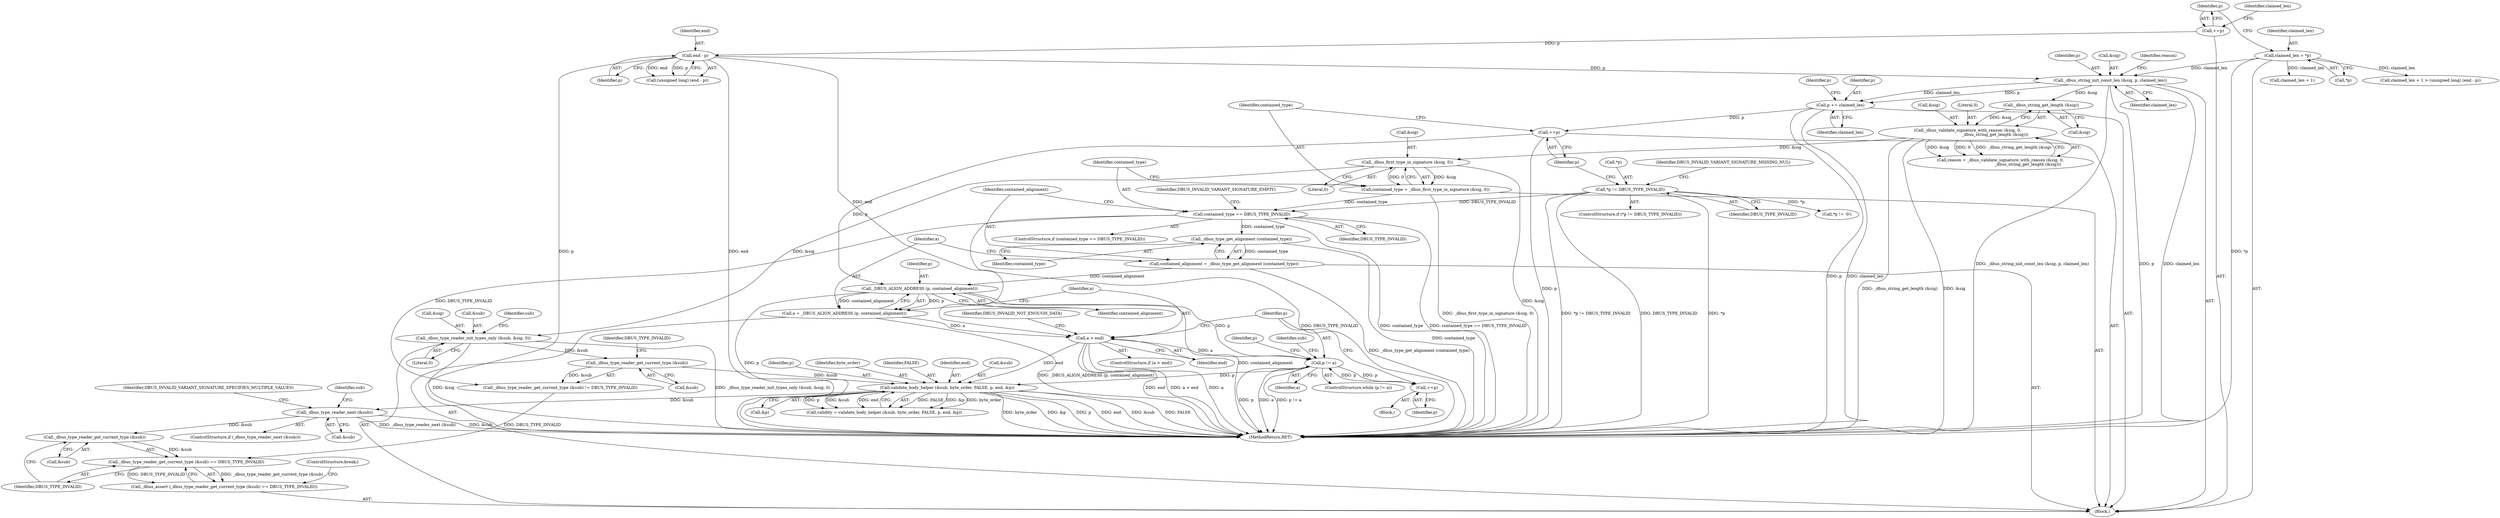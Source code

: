 digraph "0_dbus_7d65a3a6ed8815e34a99c680ac3869fde49dbbd4@API" {
"1000681" [label="(Call,_dbus_type_reader_next (&sub))"];
"1000665" [label="(Call,validate_body_helper (&sub, byte_order, FALSE, p, end, &p))"];
"1000659" [label="(Call,_dbus_type_reader_get_current_type (&sub))"];
"1000651" [label="(Call,_dbus_type_reader_init_types_only (&sub, &sig, 0))"];
"1000612" [label="(Call,_dbus_first_type_in_signature (&sig, 0))"];
"1000576" [label="(Call,_dbus_validate_signature_with_reason (&sig, 0,\n                                           _dbus_string_get_length (&sig)))"];
"1000580" [label="(Call,_dbus_string_get_length (&sig))"];
"1000569" [label="(Call,_dbus_string_init_const_len (&sig, p, claimed_len))"];
"1000564" [label="(Call,end - p)"];
"1000555" [label="(Call,++p)"];
"1000551" [label="(Call,claimed_len = *p)"];
"1000638" [label="(Call,p != a)"];
"1000649" [label="(Call,++p)"];
"1000628" [label="(Call,_DBUS_ALIGN_ADDRESS (p, contained_alignment))"];
"1000608" [label="(Call,++p)"];
"1000598" [label="(Call,p += claimed_len)"];
"1000622" [label="(Call,contained_alignment = _dbus_type_get_alignment (contained_type))"];
"1000624" [label="(Call,_dbus_type_get_alignment (contained_type))"];
"1000617" [label="(Call,contained_type == DBUS_TYPE_INVALID)"];
"1000610" [label="(Call,contained_type = _dbus_first_type_in_signature (&sig, 0))"];
"1000602" [label="(Call,*p != DBUS_TYPE_INVALID)"];
"1000632" [label="(Call,a > end)"];
"1000626" [label="(Call,a = _DBUS_ALIGN_ADDRESS (p, contained_alignment))"];
"1000688" [label="(Call,_dbus_type_reader_get_current_type (&sub))"];
"1000687" [label="(Call,_dbus_type_reader_get_current_type (&sub) == DBUS_TYPE_INVALID)"];
"1000686" [label="(Call,_dbus_assert (_dbus_type_reader_get_current_type (&sub) == DBUS_TYPE_INVALID))"];
"1000625" [label="(Identifier,contained_type)"];
"1000690" [label="(Identifier,sub)"];
"1000577" [label="(Call,&sig)"];
"1000623" [label="(Identifier,contained_alignment)"];
"1000603" [label="(Call,*p)"];
"1000670" [label="(Identifier,p)"];
"1000613" [label="(Call,&sig)"];
"1000576" [label="(Call,_dbus_validate_signature_with_reason (&sig, 0,\n                                           _dbus_string_get_length (&sig)))"];
"1000692" [label="(ControlStructure,break;)"];
"1000552" [label="(Identifier,claimed_len)"];
"1000680" [label="(ControlStructure,if (_dbus_type_reader_next (&sub)))"];
"1000631" [label="(ControlStructure,if (a > end))"];
"1000656" [label="(Literal,0)"];
"1000753" [label="(MethodReturn,RET)"];
"1000612" [label="(Call,_dbus_first_type_in_signature (&sig, 0))"];
"1000685" [label="(Identifier,DBUS_INVALID_VARIANT_SIGNATURE_SPECIFIES_MULTIPLE_VALUES)"];
"1000636" [label="(Identifier,DBUS_INVALID_NOT_ENOUGH_DATA)"];
"1000689" [label="(Call,&sub)"];
"1000663" [label="(Call,validity = validate_body_helper (&sub, byte_order, FALSE, p, end, &p))"];
"1000665" [label="(Call,validate_body_helper (&sub, byte_order, FALSE, p, end, &p))"];
"1000632" [label="(Call,a > end)"];
"1000604" [label="(Identifier,p)"];
"1000688" [label="(Call,_dbus_type_reader_get_current_type (&sub))"];
"1000622" [label="(Call,contained_alignment = _dbus_type_get_alignment (contained_type))"];
"1000659" [label="(Call,_dbus_type_reader_get_current_type (&sub))"];
"1000556" [label="(Identifier,p)"];
"1000611" [label="(Identifier,contained_type)"];
"1000543" [label="(Block,)"];
"1000617" [label="(Call,contained_type == DBUS_TYPE_INVALID)"];
"1000570" [label="(Call,&sig)"];
"1000640" [label="(Identifier,a)"];
"1000662" [label="(Identifier,DBUS_TYPE_INVALID)"];
"1000559" [label="(Call,claimed_len + 1)"];
"1000566" [label="(Identifier,p)"];
"1000621" [label="(Identifier,DBUS_INVALID_VARIANT_SIGNATURE_EMPTY)"];
"1000555" [label="(Call,++p)"];
"1000653" [label="(Identifier,sub)"];
"1000560" [label="(Identifier,claimed_len)"];
"1000649" [label="(Call,++p)"];
"1000575" [label="(Identifier,reason)"];
"1000572" [label="(Identifier,p)"];
"1000624" [label="(Call,_dbus_type_get_alignment (contained_type))"];
"1000619" [label="(Identifier,DBUS_TYPE_INVALID)"];
"1000609" [label="(Identifier,p)"];
"1000668" [label="(Identifier,byte_order)"];
"1000661" [label="(Identifier,sub)"];
"1000553" [label="(Call,*p)"];
"1000579" [label="(Literal,0)"];
"1000691" [label="(Identifier,DBUS_TYPE_INVALID)"];
"1000682" [label="(Call,&sub)"];
"1000580" [label="(Call,_dbus_string_get_length (&sig))"];
"1000574" [label="(Call,reason = _dbus_validate_signature_with_reason (&sig, 0,\n                                           _dbus_string_get_length (&sig)))"];
"1000681" [label="(Call,_dbus_type_reader_next (&sub))"];
"1000687" [label="(Call,_dbus_type_reader_get_current_type (&sub) == DBUS_TYPE_INVALID)"];
"1000599" [label="(Identifier,p)"];
"1000610" [label="(Call,contained_type = _dbus_first_type_in_signature (&sig, 0))"];
"1000562" [label="(Call,(unsigned long) (end - p))"];
"1000669" [label="(Identifier,FALSE)"];
"1000607" [label="(Identifier,DBUS_INVALID_VARIANT_SIGNATURE_MISSING_NUL)"];
"1000551" [label="(Call,claimed_len = *p)"];
"1000671" [label="(Identifier,end)"];
"1000615" [label="(Literal,0)"];
"1000672" [label="(Call,&p)"];
"1000643" [label="(Call,*p != '\0')"];
"1000564" [label="(Call,end - p)"];
"1000602" [label="(Call,*p != DBUS_TYPE_INVALID)"];
"1000645" [label="(Identifier,p)"];
"1000634" [label="(Identifier,end)"];
"1000660" [label="(Call,&sub)"];
"1000573" [label="(Identifier,claimed_len)"];
"1000600" [label="(Identifier,claimed_len)"];
"1000629" [label="(Identifier,p)"];
"1000581" [label="(Call,&sig)"];
"1000686" [label="(Call,_dbus_assert (_dbus_type_reader_get_current_type (&sub) == DBUS_TYPE_INVALID))"];
"1000605" [label="(Identifier,DBUS_TYPE_INVALID)"];
"1000654" [label="(Call,&sig)"];
"1000565" [label="(Identifier,end)"];
"1000641" [label="(Block,)"];
"1000598" [label="(Call,p += claimed_len)"];
"1000601" [label="(ControlStructure,if (*p != DBUS_TYPE_INVALID))"];
"1000618" [label="(Identifier,contained_type)"];
"1000630" [label="(Identifier,contained_alignment)"];
"1000627" [label="(Identifier,a)"];
"1000666" [label="(Call,&sub)"];
"1000652" [label="(Call,&sub)"];
"1000558" [label="(Call,claimed_len + 1 > (unsigned long) (end - p))"];
"1000616" [label="(ControlStructure,if (contained_type == DBUS_TYPE_INVALID))"];
"1000637" [label="(ControlStructure,while (p != a))"];
"1000569" [label="(Call,_dbus_string_init_const_len (&sig, p, claimed_len))"];
"1000651" [label="(Call,_dbus_type_reader_init_types_only (&sub, &sig, 0))"];
"1000608" [label="(Call,++p)"];
"1000633" [label="(Identifier,a)"];
"1000628" [label="(Call,_DBUS_ALIGN_ADDRESS (p, contained_alignment))"];
"1000639" [label="(Identifier,p)"];
"1000650" [label="(Identifier,p)"];
"1000658" [label="(Call,_dbus_type_reader_get_current_type (&sub) != DBUS_TYPE_INVALID)"];
"1000638" [label="(Call,p != a)"];
"1000626" [label="(Call,a = _DBUS_ALIGN_ADDRESS (p, contained_alignment))"];
"1000681" -> "1000680"  [label="AST: "];
"1000681" -> "1000682"  [label="CFG: "];
"1000682" -> "1000681"  [label="AST: "];
"1000685" -> "1000681"  [label="CFG: "];
"1000690" -> "1000681"  [label="CFG: "];
"1000681" -> "1000753"  [label="DDG: _dbus_type_reader_next (&sub)"];
"1000681" -> "1000753"  [label="DDG: &sub"];
"1000665" -> "1000681"  [label="DDG: &sub"];
"1000681" -> "1000688"  [label="DDG: &sub"];
"1000665" -> "1000663"  [label="AST: "];
"1000665" -> "1000672"  [label="CFG: "];
"1000666" -> "1000665"  [label="AST: "];
"1000668" -> "1000665"  [label="AST: "];
"1000669" -> "1000665"  [label="AST: "];
"1000670" -> "1000665"  [label="AST: "];
"1000671" -> "1000665"  [label="AST: "];
"1000672" -> "1000665"  [label="AST: "];
"1000663" -> "1000665"  [label="CFG: "];
"1000665" -> "1000753"  [label="DDG: byte_order"];
"1000665" -> "1000753"  [label="DDG: &p"];
"1000665" -> "1000753"  [label="DDG: p"];
"1000665" -> "1000753"  [label="DDG: end"];
"1000665" -> "1000753"  [label="DDG: &sub"];
"1000665" -> "1000753"  [label="DDG: FALSE"];
"1000665" -> "1000663"  [label="DDG: FALSE"];
"1000665" -> "1000663"  [label="DDG: &p"];
"1000665" -> "1000663"  [label="DDG: byte_order"];
"1000665" -> "1000663"  [label="DDG: p"];
"1000665" -> "1000663"  [label="DDG: &sub"];
"1000665" -> "1000663"  [label="DDG: end"];
"1000659" -> "1000665"  [label="DDG: &sub"];
"1000638" -> "1000665"  [label="DDG: p"];
"1000632" -> "1000665"  [label="DDG: end"];
"1000659" -> "1000658"  [label="AST: "];
"1000659" -> "1000660"  [label="CFG: "];
"1000660" -> "1000659"  [label="AST: "];
"1000662" -> "1000659"  [label="CFG: "];
"1000659" -> "1000658"  [label="DDG: &sub"];
"1000651" -> "1000659"  [label="DDG: &sub"];
"1000651" -> "1000543"  [label="AST: "];
"1000651" -> "1000656"  [label="CFG: "];
"1000652" -> "1000651"  [label="AST: "];
"1000654" -> "1000651"  [label="AST: "];
"1000656" -> "1000651"  [label="AST: "];
"1000661" -> "1000651"  [label="CFG: "];
"1000651" -> "1000753"  [label="DDG: _dbus_type_reader_init_types_only (&sub, &sig, 0)"];
"1000651" -> "1000753"  [label="DDG: &sig"];
"1000612" -> "1000651"  [label="DDG: &sig"];
"1000612" -> "1000610"  [label="AST: "];
"1000612" -> "1000615"  [label="CFG: "];
"1000613" -> "1000612"  [label="AST: "];
"1000615" -> "1000612"  [label="AST: "];
"1000610" -> "1000612"  [label="CFG: "];
"1000612" -> "1000753"  [label="DDG: &sig"];
"1000612" -> "1000610"  [label="DDG: &sig"];
"1000612" -> "1000610"  [label="DDG: 0"];
"1000576" -> "1000612"  [label="DDG: &sig"];
"1000576" -> "1000574"  [label="AST: "];
"1000576" -> "1000580"  [label="CFG: "];
"1000577" -> "1000576"  [label="AST: "];
"1000579" -> "1000576"  [label="AST: "];
"1000580" -> "1000576"  [label="AST: "];
"1000574" -> "1000576"  [label="CFG: "];
"1000576" -> "1000753"  [label="DDG: _dbus_string_get_length (&sig)"];
"1000576" -> "1000753"  [label="DDG: &sig"];
"1000576" -> "1000574"  [label="DDG: &sig"];
"1000576" -> "1000574"  [label="DDG: 0"];
"1000576" -> "1000574"  [label="DDG: _dbus_string_get_length (&sig)"];
"1000580" -> "1000576"  [label="DDG: &sig"];
"1000580" -> "1000581"  [label="CFG: "];
"1000581" -> "1000580"  [label="AST: "];
"1000569" -> "1000580"  [label="DDG: &sig"];
"1000569" -> "1000543"  [label="AST: "];
"1000569" -> "1000573"  [label="CFG: "];
"1000570" -> "1000569"  [label="AST: "];
"1000572" -> "1000569"  [label="AST: "];
"1000573" -> "1000569"  [label="AST: "];
"1000575" -> "1000569"  [label="CFG: "];
"1000569" -> "1000753"  [label="DDG: _dbus_string_init_const_len (&sig, p, claimed_len)"];
"1000569" -> "1000753"  [label="DDG: p"];
"1000569" -> "1000753"  [label="DDG: claimed_len"];
"1000564" -> "1000569"  [label="DDG: p"];
"1000551" -> "1000569"  [label="DDG: claimed_len"];
"1000569" -> "1000598"  [label="DDG: claimed_len"];
"1000569" -> "1000598"  [label="DDG: p"];
"1000564" -> "1000562"  [label="AST: "];
"1000564" -> "1000566"  [label="CFG: "];
"1000565" -> "1000564"  [label="AST: "];
"1000566" -> "1000564"  [label="AST: "];
"1000562" -> "1000564"  [label="CFG: "];
"1000564" -> "1000753"  [label="DDG: p"];
"1000564" -> "1000753"  [label="DDG: end"];
"1000564" -> "1000562"  [label="DDG: end"];
"1000564" -> "1000562"  [label="DDG: p"];
"1000555" -> "1000564"  [label="DDG: p"];
"1000564" -> "1000632"  [label="DDG: end"];
"1000555" -> "1000543"  [label="AST: "];
"1000555" -> "1000556"  [label="CFG: "];
"1000556" -> "1000555"  [label="AST: "];
"1000560" -> "1000555"  [label="CFG: "];
"1000551" -> "1000543"  [label="AST: "];
"1000551" -> "1000553"  [label="CFG: "];
"1000552" -> "1000551"  [label="AST: "];
"1000553" -> "1000551"  [label="AST: "];
"1000556" -> "1000551"  [label="CFG: "];
"1000551" -> "1000753"  [label="DDG: *p"];
"1000551" -> "1000558"  [label="DDG: claimed_len"];
"1000551" -> "1000559"  [label="DDG: claimed_len"];
"1000638" -> "1000637"  [label="AST: "];
"1000638" -> "1000640"  [label="CFG: "];
"1000639" -> "1000638"  [label="AST: "];
"1000640" -> "1000638"  [label="AST: "];
"1000645" -> "1000638"  [label="CFG: "];
"1000653" -> "1000638"  [label="CFG: "];
"1000638" -> "1000753"  [label="DDG: p != a"];
"1000638" -> "1000753"  [label="DDG: p"];
"1000638" -> "1000753"  [label="DDG: a"];
"1000649" -> "1000638"  [label="DDG: p"];
"1000628" -> "1000638"  [label="DDG: p"];
"1000632" -> "1000638"  [label="DDG: a"];
"1000638" -> "1000649"  [label="DDG: p"];
"1000649" -> "1000641"  [label="AST: "];
"1000649" -> "1000650"  [label="CFG: "];
"1000650" -> "1000649"  [label="AST: "];
"1000639" -> "1000649"  [label="CFG: "];
"1000628" -> "1000626"  [label="AST: "];
"1000628" -> "1000630"  [label="CFG: "];
"1000629" -> "1000628"  [label="AST: "];
"1000630" -> "1000628"  [label="AST: "];
"1000626" -> "1000628"  [label="CFG: "];
"1000628" -> "1000753"  [label="DDG: contained_alignment"];
"1000628" -> "1000753"  [label="DDG: p"];
"1000628" -> "1000626"  [label="DDG: p"];
"1000628" -> "1000626"  [label="DDG: contained_alignment"];
"1000608" -> "1000628"  [label="DDG: p"];
"1000622" -> "1000628"  [label="DDG: contained_alignment"];
"1000608" -> "1000543"  [label="AST: "];
"1000608" -> "1000609"  [label="CFG: "];
"1000609" -> "1000608"  [label="AST: "];
"1000611" -> "1000608"  [label="CFG: "];
"1000608" -> "1000753"  [label="DDG: p"];
"1000598" -> "1000608"  [label="DDG: p"];
"1000598" -> "1000543"  [label="AST: "];
"1000598" -> "1000600"  [label="CFG: "];
"1000599" -> "1000598"  [label="AST: "];
"1000600" -> "1000598"  [label="AST: "];
"1000604" -> "1000598"  [label="CFG: "];
"1000598" -> "1000753"  [label="DDG: p"];
"1000598" -> "1000753"  [label="DDG: claimed_len"];
"1000622" -> "1000543"  [label="AST: "];
"1000622" -> "1000624"  [label="CFG: "];
"1000623" -> "1000622"  [label="AST: "];
"1000624" -> "1000622"  [label="AST: "];
"1000627" -> "1000622"  [label="CFG: "];
"1000622" -> "1000753"  [label="DDG: _dbus_type_get_alignment (contained_type)"];
"1000624" -> "1000622"  [label="DDG: contained_type"];
"1000624" -> "1000625"  [label="CFG: "];
"1000625" -> "1000624"  [label="AST: "];
"1000624" -> "1000753"  [label="DDG: contained_type"];
"1000617" -> "1000624"  [label="DDG: contained_type"];
"1000617" -> "1000616"  [label="AST: "];
"1000617" -> "1000619"  [label="CFG: "];
"1000618" -> "1000617"  [label="AST: "];
"1000619" -> "1000617"  [label="AST: "];
"1000621" -> "1000617"  [label="CFG: "];
"1000623" -> "1000617"  [label="CFG: "];
"1000617" -> "1000753"  [label="DDG: contained_type"];
"1000617" -> "1000753"  [label="DDG: contained_type == DBUS_TYPE_INVALID"];
"1000617" -> "1000753"  [label="DDG: DBUS_TYPE_INVALID"];
"1000610" -> "1000617"  [label="DDG: contained_type"];
"1000602" -> "1000617"  [label="DDG: DBUS_TYPE_INVALID"];
"1000617" -> "1000658"  [label="DDG: DBUS_TYPE_INVALID"];
"1000610" -> "1000543"  [label="AST: "];
"1000611" -> "1000610"  [label="AST: "];
"1000618" -> "1000610"  [label="CFG: "];
"1000610" -> "1000753"  [label="DDG: _dbus_first_type_in_signature (&sig, 0)"];
"1000602" -> "1000601"  [label="AST: "];
"1000602" -> "1000605"  [label="CFG: "];
"1000603" -> "1000602"  [label="AST: "];
"1000605" -> "1000602"  [label="AST: "];
"1000607" -> "1000602"  [label="CFG: "];
"1000609" -> "1000602"  [label="CFG: "];
"1000602" -> "1000753"  [label="DDG: *p != DBUS_TYPE_INVALID"];
"1000602" -> "1000753"  [label="DDG: DBUS_TYPE_INVALID"];
"1000602" -> "1000753"  [label="DDG: *p"];
"1000602" -> "1000643"  [label="DDG: *p"];
"1000632" -> "1000631"  [label="AST: "];
"1000632" -> "1000634"  [label="CFG: "];
"1000633" -> "1000632"  [label="AST: "];
"1000634" -> "1000632"  [label="AST: "];
"1000636" -> "1000632"  [label="CFG: "];
"1000639" -> "1000632"  [label="CFG: "];
"1000632" -> "1000753"  [label="DDG: a > end"];
"1000632" -> "1000753"  [label="DDG: a"];
"1000632" -> "1000753"  [label="DDG: end"];
"1000626" -> "1000632"  [label="DDG: a"];
"1000626" -> "1000543"  [label="AST: "];
"1000627" -> "1000626"  [label="AST: "];
"1000633" -> "1000626"  [label="CFG: "];
"1000626" -> "1000753"  [label="DDG: _DBUS_ALIGN_ADDRESS (p, contained_alignment)"];
"1000688" -> "1000687"  [label="AST: "];
"1000688" -> "1000689"  [label="CFG: "];
"1000689" -> "1000688"  [label="AST: "];
"1000691" -> "1000688"  [label="CFG: "];
"1000688" -> "1000687"  [label="DDG: &sub"];
"1000687" -> "1000686"  [label="AST: "];
"1000687" -> "1000691"  [label="CFG: "];
"1000691" -> "1000687"  [label="AST: "];
"1000686" -> "1000687"  [label="CFG: "];
"1000687" -> "1000686"  [label="DDG: _dbus_type_reader_get_current_type (&sub)"];
"1000687" -> "1000686"  [label="DDG: DBUS_TYPE_INVALID"];
"1000658" -> "1000687"  [label="DDG: DBUS_TYPE_INVALID"];
"1000686" -> "1000543"  [label="AST: "];
"1000692" -> "1000686"  [label="CFG: "];
}
